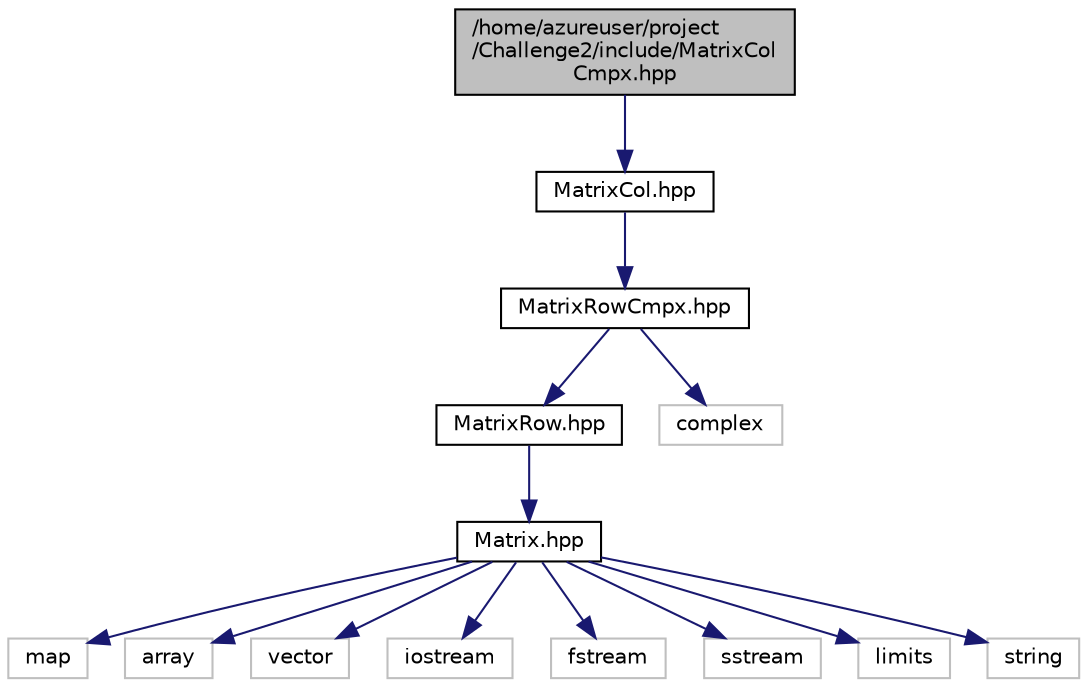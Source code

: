 digraph "/home/azureuser/project/Challenge2/include/MatrixColCmpx.hpp"
{
 // LATEX_PDF_SIZE
  edge [fontname="Helvetica",fontsize="10",labelfontname="Helvetica",labelfontsize="10"];
  node [fontname="Helvetica",fontsize="10",shape=record];
  Node1 [label="/home/azureuser/project\l/Challenge2/include/MatrixCol\lCmpx.hpp",height=0.2,width=0.4,color="black", fillcolor="grey75", style="filled", fontcolor="black",tooltip="Contains the specialization of Matrix for a column-major matrix, containing complex numbers."];
  Node1 -> Node2 [color="midnightblue",fontsize="10",style="solid",fontname="Helvetica"];
  Node2 [label="MatrixCol.hpp",height=0.2,width=0.4,color="black", fillcolor="white", style="filled",URL="$MatrixCol_8hpp.html",tooltip="Contains the specialization of Matrix for a column-major matrix."];
  Node2 -> Node3 [color="midnightblue",fontsize="10",style="solid",fontname="Helvetica"];
  Node3 [label="MatrixRowCmpx.hpp",height=0.2,width=0.4,color="black", fillcolor="white", style="filled",URL="$MatrixRowCmpx_8hpp.html",tooltip="Contains the specialization of Matrix for a row-major matrix, containing complex numbers."];
  Node3 -> Node4 [color="midnightblue",fontsize="10",style="solid",fontname="Helvetica"];
  Node4 [label="MatrixRow.hpp",height=0.2,width=0.4,color="black", fillcolor="white", style="filled",URL="$MatrixRow_8hpp.html",tooltip="Contains the specialization of Matrix for a row-major matrix."];
  Node4 -> Node5 [color="midnightblue",fontsize="10",style="solid",fontname="Helvetica"];
  Node5 [label="Matrix.hpp",height=0.2,width=0.4,color="black", fillcolor="white", style="filled",URL="$Matrix_8hpp.html",tooltip="Contains the definition of the template class Matrix."];
  Node5 -> Node6 [color="midnightblue",fontsize="10",style="solid",fontname="Helvetica"];
  Node6 [label="map",height=0.2,width=0.4,color="grey75", fillcolor="white", style="filled",tooltip=" "];
  Node5 -> Node7 [color="midnightblue",fontsize="10",style="solid",fontname="Helvetica"];
  Node7 [label="array",height=0.2,width=0.4,color="grey75", fillcolor="white", style="filled",tooltip=" "];
  Node5 -> Node8 [color="midnightblue",fontsize="10",style="solid",fontname="Helvetica"];
  Node8 [label="vector",height=0.2,width=0.4,color="grey75", fillcolor="white", style="filled",tooltip=" "];
  Node5 -> Node9 [color="midnightblue",fontsize="10",style="solid",fontname="Helvetica"];
  Node9 [label="iostream",height=0.2,width=0.4,color="grey75", fillcolor="white", style="filled",tooltip=" "];
  Node5 -> Node10 [color="midnightblue",fontsize="10",style="solid",fontname="Helvetica"];
  Node10 [label="fstream",height=0.2,width=0.4,color="grey75", fillcolor="white", style="filled",tooltip=" "];
  Node5 -> Node11 [color="midnightblue",fontsize="10",style="solid",fontname="Helvetica"];
  Node11 [label="sstream",height=0.2,width=0.4,color="grey75", fillcolor="white", style="filled",tooltip=" "];
  Node5 -> Node12 [color="midnightblue",fontsize="10",style="solid",fontname="Helvetica"];
  Node12 [label="limits",height=0.2,width=0.4,color="grey75", fillcolor="white", style="filled",tooltip=" "];
  Node5 -> Node13 [color="midnightblue",fontsize="10",style="solid",fontname="Helvetica"];
  Node13 [label="string",height=0.2,width=0.4,color="grey75", fillcolor="white", style="filled",tooltip=" "];
  Node3 -> Node14 [color="midnightblue",fontsize="10",style="solid",fontname="Helvetica"];
  Node14 [label="complex",height=0.2,width=0.4,color="grey75", fillcolor="white", style="filled",tooltip=" "];
}
